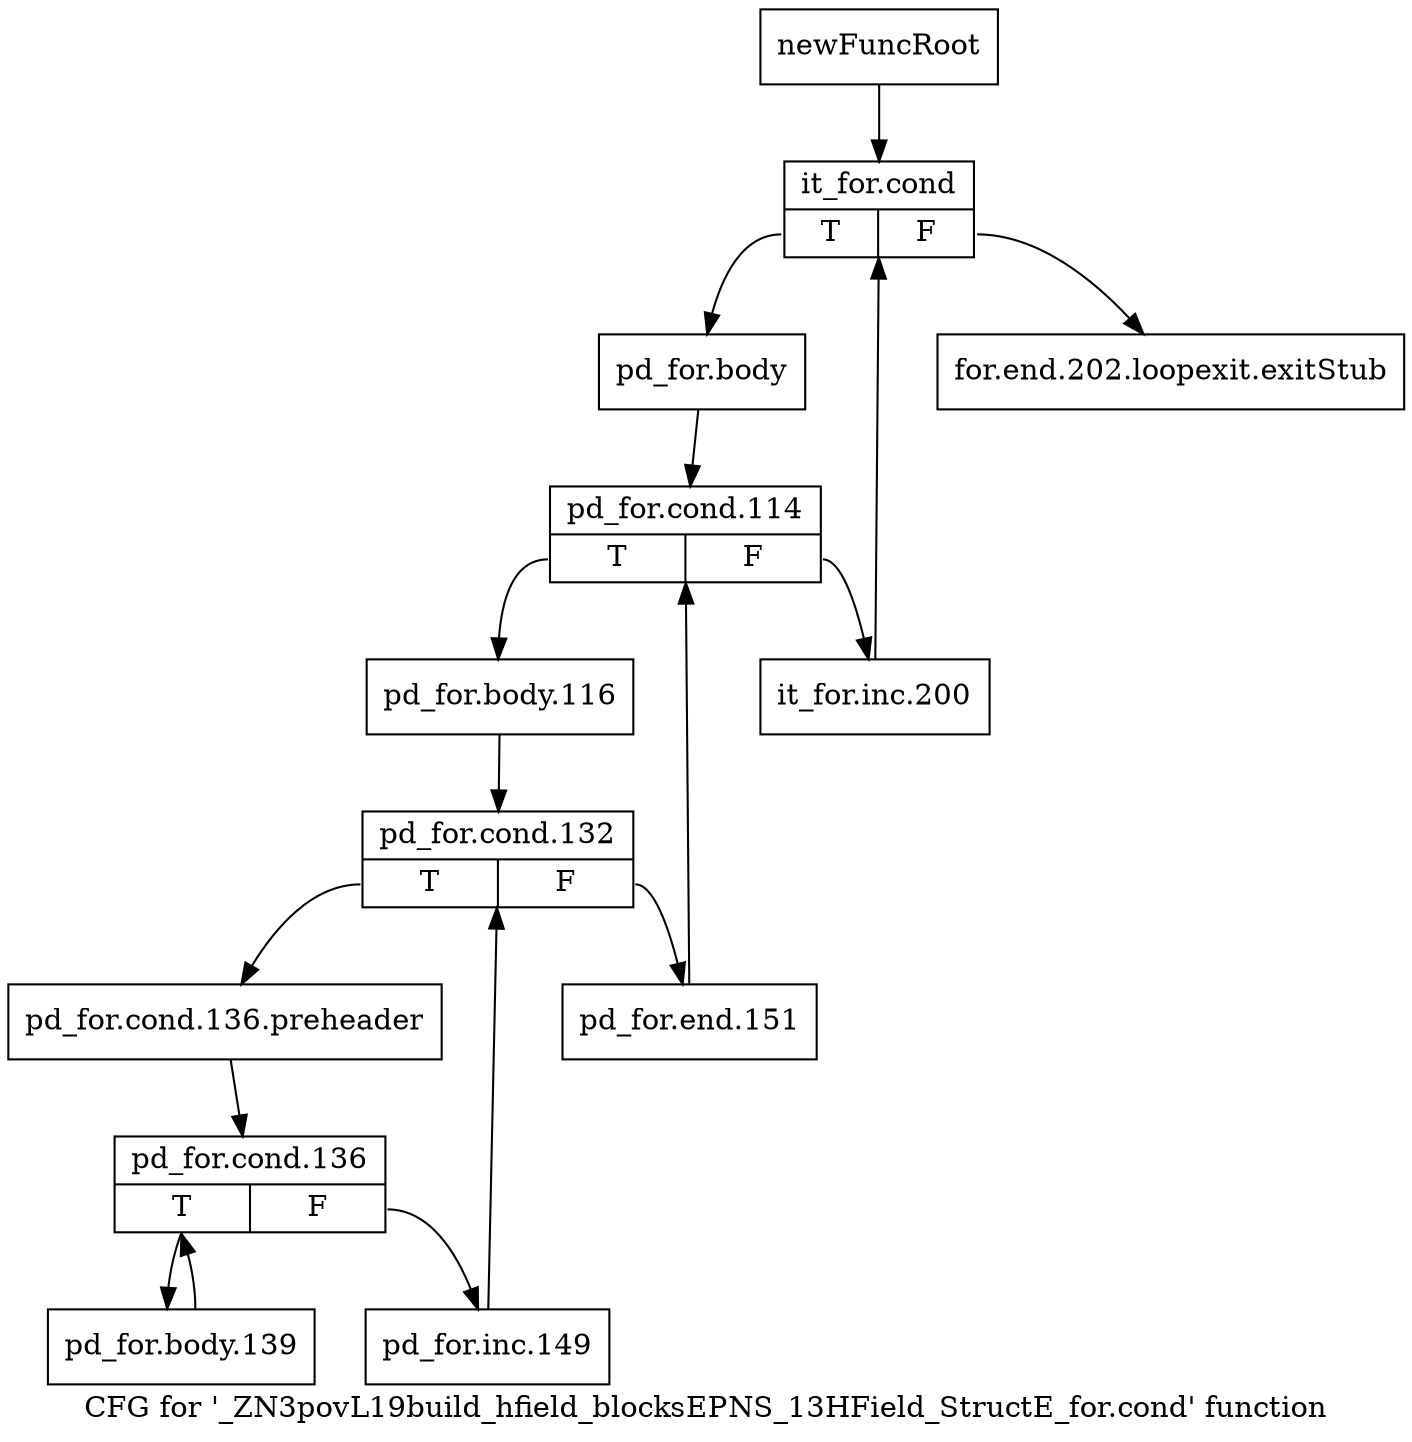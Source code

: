 digraph "CFG for '_ZN3povL19build_hfield_blocksEPNS_13HField_StructE_for.cond' function" {
	label="CFG for '_ZN3povL19build_hfield_blocksEPNS_13HField_StructE_for.cond' function";

	Node0x1cd5b90 [shape=record,label="{newFuncRoot}"];
	Node0x1cd5b90 -> Node0x1cd5c30;
	Node0x1cd5be0 [shape=record,label="{for.end.202.loopexit.exitStub}"];
	Node0x1cd5c30 [shape=record,label="{it_for.cond|{<s0>T|<s1>F}}"];
	Node0x1cd5c30:s0 -> Node0x1cd5c80;
	Node0x1cd5c30:s1 -> Node0x1cd5be0;
	Node0x1cd5c80 [shape=record,label="{pd_for.body}"];
	Node0x1cd5c80 -> Node0x1cd5cd0;
	Node0x1cd5cd0 [shape=record,label="{pd_for.cond.114|{<s0>T|<s1>F}}"];
	Node0x1cd5cd0:s0 -> Node0x1cd5d70;
	Node0x1cd5cd0:s1 -> Node0x1cd5d20;
	Node0x1cd5d20 [shape=record,label="{it_for.inc.200}"];
	Node0x1cd5d20 -> Node0x1cd5c30;
	Node0x1cd5d70 [shape=record,label="{pd_for.body.116}"];
	Node0x1cd5d70 -> Node0x1cd5dc0;
	Node0x1cd5dc0 [shape=record,label="{pd_for.cond.132|{<s0>T|<s1>F}}"];
	Node0x1cd5dc0:s0 -> Node0x1cd5e60;
	Node0x1cd5dc0:s1 -> Node0x1cd5e10;
	Node0x1cd5e10 [shape=record,label="{pd_for.end.151}"];
	Node0x1cd5e10 -> Node0x1cd5cd0;
	Node0x1cd5e60 [shape=record,label="{pd_for.cond.136.preheader}"];
	Node0x1cd5e60 -> Node0x1cd5eb0;
	Node0x1cd5eb0 [shape=record,label="{pd_for.cond.136|{<s0>T|<s1>F}}"];
	Node0x1cd5eb0:s0 -> Node0x1cd5f50;
	Node0x1cd5eb0:s1 -> Node0x1cd5f00;
	Node0x1cd5f00 [shape=record,label="{pd_for.inc.149}"];
	Node0x1cd5f00 -> Node0x1cd5dc0;
	Node0x1cd5f50 [shape=record,label="{pd_for.body.139}"];
	Node0x1cd5f50 -> Node0x1cd5eb0;
}
